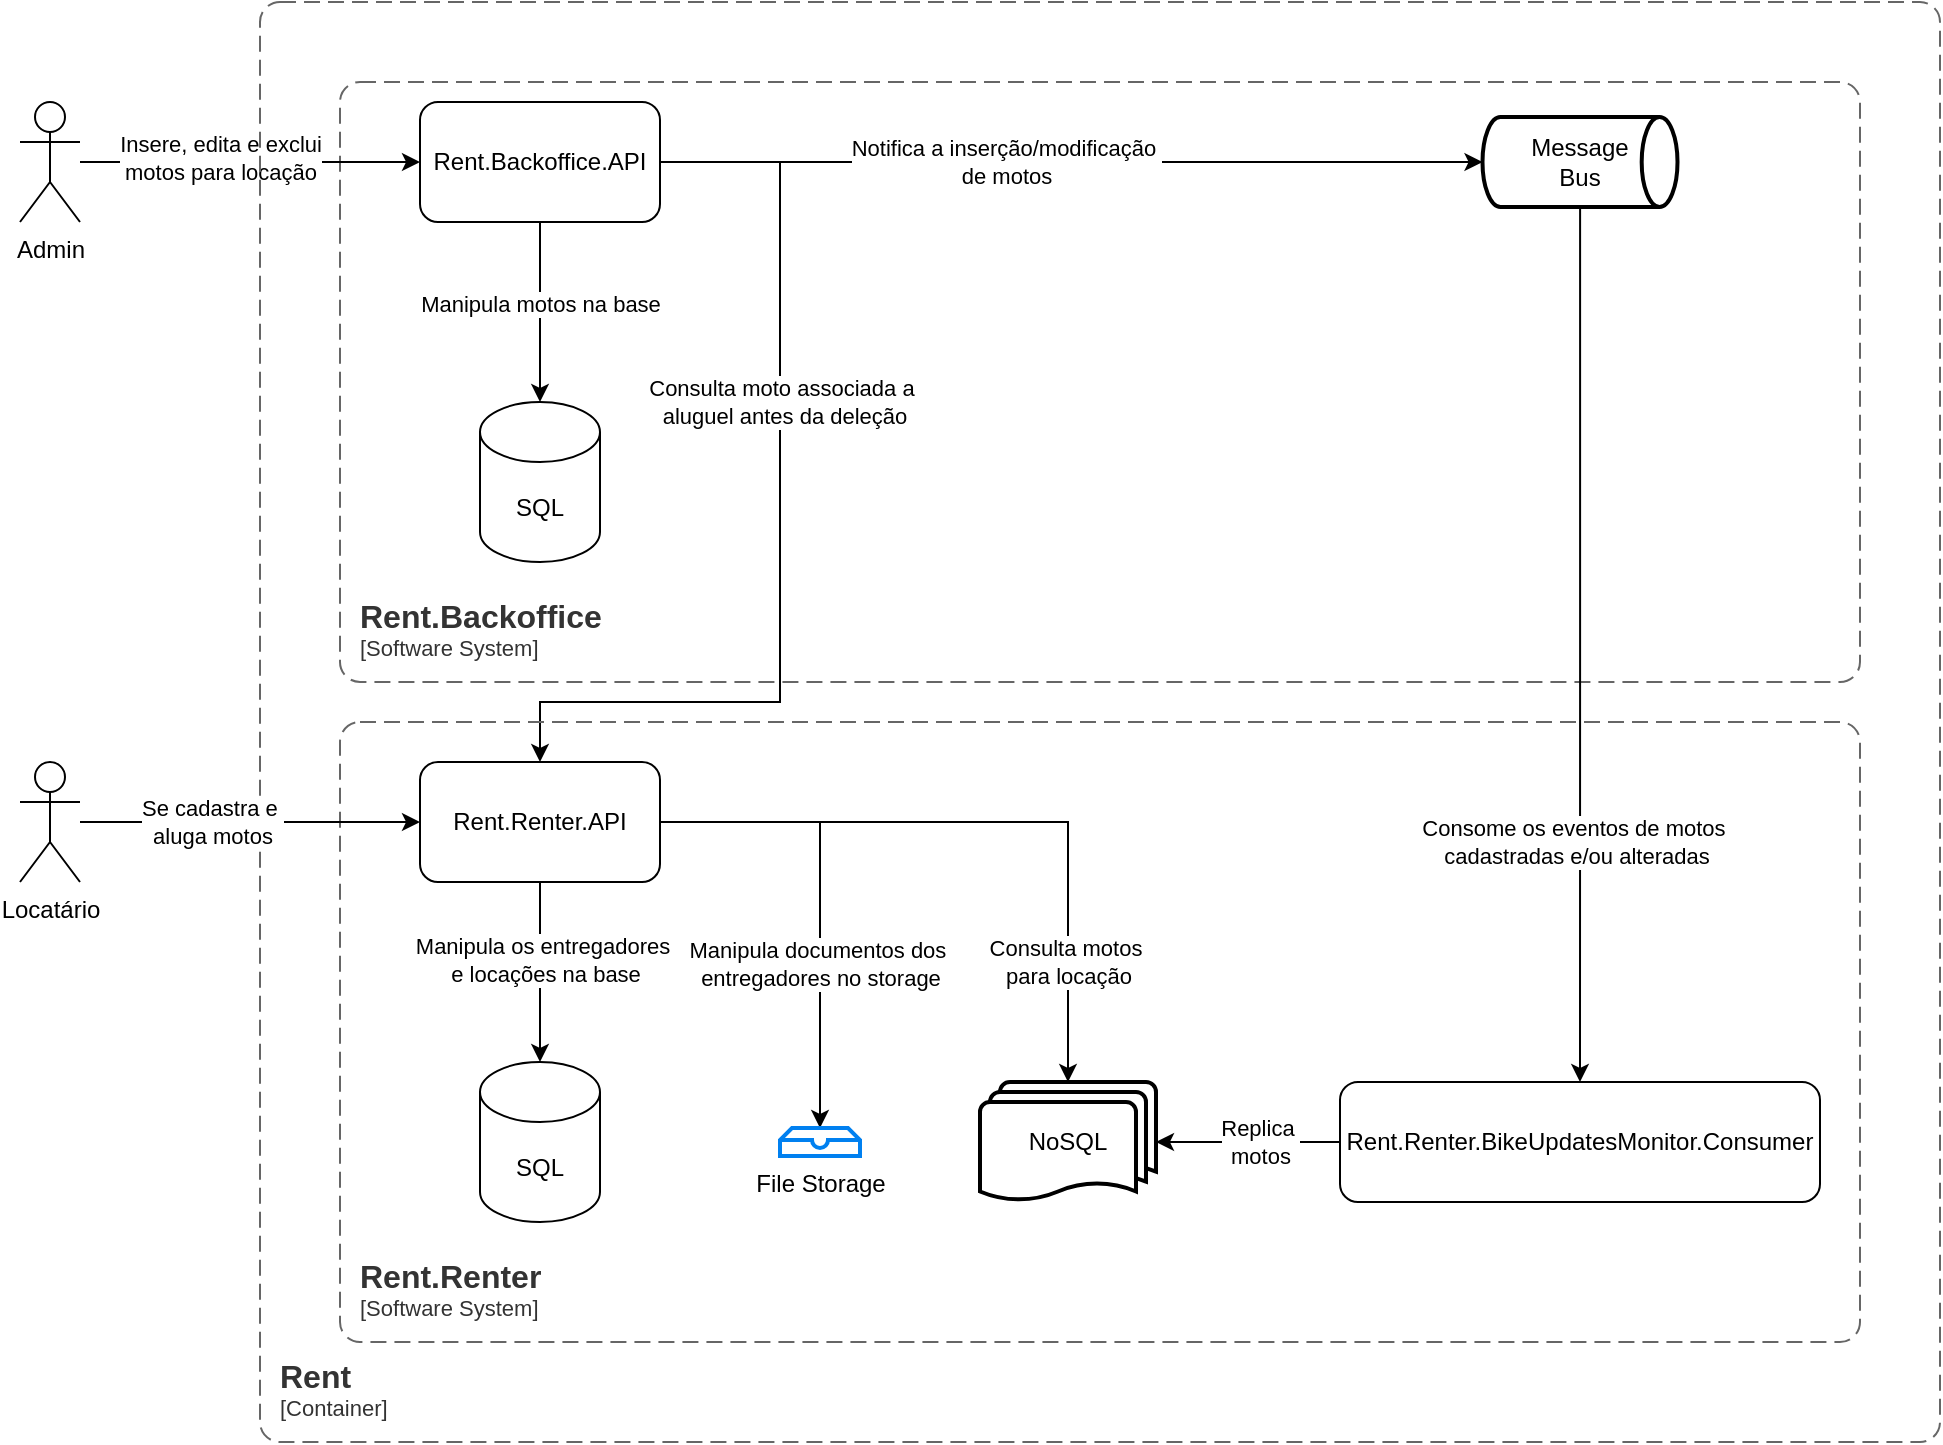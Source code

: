 <mxfile version="24.7.6">
  <diagram name="Page-1" id="7GtdEtNTiuyxuCZ7v_iz">
    <mxGraphModel dx="1183" dy="646" grid="1" gridSize="10" guides="1" tooltips="1" connect="1" arrows="1" fold="1" page="1" pageScale="1" pageWidth="850" pageHeight="1100" background="none" math="0" shadow="0">
      <root>
        <mxCell id="0" />
        <mxCell id="1" parent="0" />
        <mxCell id="5aao7QJ3LBbZlcYDRLqk-16" style="edgeStyle=orthogonalEdgeStyle;rounded=0;orthogonalLoop=1;jettySize=auto;html=1;" parent="1" source="5aao7QJ3LBbZlcYDRLqk-9" target="5aao7QJ3LBbZlcYDRLqk-14" edge="1">
          <mxGeometry relative="1" as="geometry" />
        </mxCell>
        <mxCell id="5aao7QJ3LBbZlcYDRLqk-42" value="Manipula motos na base" style="edgeLabel;html=1;align=center;verticalAlign=middle;resizable=0;points=[];" parent="5aao7QJ3LBbZlcYDRLqk-16" vertex="1" connectable="0">
          <mxGeometry x="-0.085" relative="1" as="geometry">
            <mxPoint as="offset" />
          </mxGeometry>
        </mxCell>
        <mxCell id="5aao7QJ3LBbZlcYDRLqk-74" style="edgeStyle=orthogonalEdgeStyle;rounded=0;orthogonalLoop=1;jettySize=auto;html=1;exitX=1;exitY=0.5;exitDx=0;exitDy=0;entryX=0.5;entryY=0;entryDx=0;entryDy=0;" parent="1" source="5aao7QJ3LBbZlcYDRLqk-9" target="5aao7QJ3LBbZlcYDRLqk-35" edge="1">
          <mxGeometry relative="1" as="geometry">
            <mxPoint x="390" y="420" as="targetPoint" />
            <Array as="points">
              <mxPoint x="420" y="120" />
              <mxPoint x="420" y="390" />
              <mxPoint x="300" y="390" />
            </Array>
          </mxGeometry>
        </mxCell>
        <mxCell id="5aao7QJ3LBbZlcYDRLqk-75" value="Consulta moto associada a&amp;nbsp;&lt;div&gt;aluguel antes da deleção&lt;/div&gt;" style="edgeLabel;html=1;align=center;verticalAlign=middle;resizable=0;points=[];" parent="5aao7QJ3LBbZlcYDRLqk-74" vertex="1" connectable="0">
          <mxGeometry x="-0.249" y="2" relative="1" as="geometry">
            <mxPoint as="offset" />
          </mxGeometry>
        </mxCell>
        <mxCell id="5aao7QJ3LBbZlcYDRLqk-9" value="Rent.Backoffice.API" style="rounded=1;whiteSpace=wrap;html=1;" parent="1" vertex="1">
          <mxGeometry x="240" y="90" width="120" height="60" as="geometry" />
        </mxCell>
        <object placeholders="1" c4Name="Rent.Backoffice" c4Type="SystemScopeBoundary" c4Application="Software System" label="&lt;font style=&quot;font-size: 16px&quot;&gt;&lt;b&gt;&lt;div style=&quot;text-align: left&quot;&gt;%c4Name%&lt;/div&gt;&lt;/b&gt;&lt;/font&gt;&lt;div style=&quot;text-align: left&quot;&gt;[%c4Application%]&lt;/div&gt;" id="5aao7QJ3LBbZlcYDRLqk-13">
          <mxCell style="rounded=1;fontSize=11;whiteSpace=wrap;html=1;dashed=1;arcSize=20;fillColor=none;strokeColor=#666666;fontColor=#333333;labelBackgroundColor=none;align=left;verticalAlign=bottom;labelBorderColor=none;spacingTop=0;spacing=10;dashPattern=8 4;metaEdit=1;rotatable=0;perimeter=rectanglePerimeter;noLabel=0;labelPadding=0;allowArrows=0;connectable=0;expand=0;recursiveResize=0;editable=1;pointerEvents=0;absoluteArcSize=1;points=[[0.25,0,0],[0.5,0,0],[0.75,0,0],[1,0.25,0],[1,0.5,0],[1,0.75,0],[0.75,1,0],[0.5,1,0],[0.25,1,0],[0,0.75,0],[0,0.5,0],[0,0.25,0]];" parent="1" vertex="1">
            <mxGeometry x="200" y="80" width="760" height="300" as="geometry" />
          </mxCell>
        </object>
        <mxCell id="5aao7QJ3LBbZlcYDRLqk-14" value="SQL" style="shape=cylinder3;whiteSpace=wrap;html=1;boundedLbl=1;backgroundOutline=1;size=15;" parent="1" vertex="1">
          <mxGeometry x="270" y="240" width="60" height="80" as="geometry" />
        </mxCell>
        <mxCell id="5aao7QJ3LBbZlcYDRLqk-62" style="edgeStyle=orthogonalEdgeStyle;rounded=0;orthogonalLoop=1;jettySize=auto;html=1;" parent="1" source="5aao7QJ3LBbZlcYDRLqk-15" target="5aao7QJ3LBbZlcYDRLqk-26" edge="1">
          <mxGeometry relative="1" as="geometry" />
        </mxCell>
        <mxCell id="5aao7QJ3LBbZlcYDRLqk-70" value="Consome os eventos de motos&amp;nbsp;&lt;div&gt;cadastradas e/ou alteradas&lt;/div&gt;" style="edgeLabel;html=1;align=center;verticalAlign=middle;resizable=0;points=[];" parent="5aao7QJ3LBbZlcYDRLqk-62" vertex="1" connectable="0">
          <mxGeometry x="0.448" y="-2" relative="1" as="geometry">
            <mxPoint as="offset" />
          </mxGeometry>
        </mxCell>
        <mxCell id="5aao7QJ3LBbZlcYDRLqk-15" value="Message&lt;div&gt;Bus&lt;/div&gt;" style="strokeWidth=2;html=1;shape=mxgraph.flowchart.direct_data;whiteSpace=wrap;" parent="1" vertex="1">
          <mxGeometry x="771.25" y="97.5" width="97.5" height="45" as="geometry" />
        </mxCell>
        <mxCell id="5aao7QJ3LBbZlcYDRLqk-17" value="NoSQL" style="strokeWidth=2;html=1;shape=mxgraph.flowchart.multi-document;whiteSpace=wrap;" parent="1" vertex="1">
          <mxGeometry x="520" y="580" width="88" height="60" as="geometry" />
        </mxCell>
        <mxCell id="5aao7QJ3LBbZlcYDRLqk-19" style="edgeStyle=orthogonalEdgeStyle;rounded=0;orthogonalLoop=1;jettySize=auto;html=1;entryX=0;entryY=0.5;entryDx=0;entryDy=0;" parent="1" source="5aao7QJ3LBbZlcYDRLqk-18" target="5aao7QJ3LBbZlcYDRLqk-9" edge="1">
          <mxGeometry relative="1" as="geometry" />
        </mxCell>
        <mxCell id="5aao7QJ3LBbZlcYDRLqk-21" value="Insere, edita e exclui&lt;div&gt;motos para locação&lt;/div&gt;" style="edgeLabel;html=1;align=center;verticalAlign=middle;resizable=0;points=[];" parent="5aao7QJ3LBbZlcYDRLqk-19" vertex="1" connectable="0">
          <mxGeometry x="-0.073" y="2" relative="1" as="geometry">
            <mxPoint x="-9" as="offset" />
          </mxGeometry>
        </mxCell>
        <mxCell id="5aao7QJ3LBbZlcYDRLqk-18" value="Admin" style="shape=umlActor;verticalLabelPosition=bottom;verticalAlign=top;html=1;outlineConnect=0;" parent="1" vertex="1">
          <mxGeometry x="40" y="90" width="30" height="60" as="geometry" />
        </mxCell>
        <mxCell id="5aao7QJ3LBbZlcYDRLqk-22" style="edgeStyle=orthogonalEdgeStyle;rounded=0;orthogonalLoop=1;jettySize=auto;html=1;entryX=0;entryY=0.5;entryDx=0;entryDy=0;entryPerimeter=0;" parent="1" source="5aao7QJ3LBbZlcYDRLqk-9" target="5aao7QJ3LBbZlcYDRLqk-15" edge="1">
          <mxGeometry relative="1" as="geometry" />
        </mxCell>
        <mxCell id="5aao7QJ3LBbZlcYDRLqk-23" value="Notifica a inserção/modificação&amp;nbsp;&lt;div&gt;de motos&lt;/div&gt;" style="edgeLabel;html=1;align=center;verticalAlign=middle;resizable=0;points=[];" parent="5aao7QJ3LBbZlcYDRLqk-22" vertex="1" connectable="0">
          <mxGeometry x="-0.158" relative="1" as="geometry">
            <mxPoint as="offset" />
          </mxGeometry>
        </mxCell>
        <mxCell id="5aao7QJ3LBbZlcYDRLqk-26" value="Rent.Renter.BikeUpdatesMonitor.Consumer" style="rounded=1;html=1;whiteSpace=wrap;" parent="1" vertex="1">
          <mxGeometry x="700" y="580" width="240" height="60" as="geometry" />
        </mxCell>
        <mxCell id="5aao7QJ3LBbZlcYDRLqk-41" style="edgeStyle=orthogonalEdgeStyle;rounded=0;orthogonalLoop=1;jettySize=auto;html=1;" parent="1" source="5aao7QJ3LBbZlcYDRLqk-35" target="5aao7QJ3LBbZlcYDRLqk-37" edge="1">
          <mxGeometry relative="1" as="geometry" />
        </mxCell>
        <mxCell id="5aao7QJ3LBbZlcYDRLqk-46" value="Manipula os entregadores&lt;div&gt;&amp;nbsp;e locações na base&lt;/div&gt;" style="edgeLabel;html=1;align=center;verticalAlign=middle;resizable=0;points=[];" parent="5aao7QJ3LBbZlcYDRLqk-41" vertex="1" connectable="0">
          <mxGeometry x="-0.145" y="1" relative="1" as="geometry">
            <mxPoint as="offset" />
          </mxGeometry>
        </mxCell>
        <mxCell id="5aao7QJ3LBbZlcYDRLqk-48" style="edgeStyle=orthogonalEdgeStyle;rounded=0;orthogonalLoop=1;jettySize=auto;html=1;" parent="1" source="5aao7QJ3LBbZlcYDRLqk-35" target="5aao7QJ3LBbZlcYDRLqk-47" edge="1">
          <mxGeometry relative="1" as="geometry" />
        </mxCell>
        <mxCell id="5aao7QJ3LBbZlcYDRLqk-49" value="Manipula documentos dos&amp;nbsp;&lt;div&gt;entregadores no storage&lt;/div&gt;" style="edgeLabel;html=1;align=center;verticalAlign=middle;resizable=0;points=[];" parent="5aao7QJ3LBbZlcYDRLqk-48" vertex="1" connectable="0">
          <mxGeometry x="0.136" y="1" relative="1" as="geometry">
            <mxPoint x="-1" y="18" as="offset" />
          </mxGeometry>
        </mxCell>
        <mxCell id="5aao7QJ3LBbZlcYDRLqk-66" style="edgeStyle=orthogonalEdgeStyle;rounded=0;orthogonalLoop=1;jettySize=auto;html=1;" parent="1" source="5aao7QJ3LBbZlcYDRLqk-35" target="5aao7QJ3LBbZlcYDRLqk-17" edge="1">
          <mxGeometry relative="1" as="geometry" />
        </mxCell>
        <mxCell id="5aao7QJ3LBbZlcYDRLqk-67" value="Consulta motos&amp;nbsp;&lt;div&gt;para locação&lt;/div&gt;" style="edgeLabel;html=1;align=center;verticalAlign=middle;resizable=0;points=[];" parent="5aao7QJ3LBbZlcYDRLqk-66" vertex="1" connectable="0">
          <mxGeometry x="0.564" relative="1" as="geometry">
            <mxPoint y="13" as="offset" />
          </mxGeometry>
        </mxCell>
        <mxCell id="5aao7QJ3LBbZlcYDRLqk-35" value="Rent.Renter.&lt;span style=&quot;background-color: initial;&quot;&gt;API&lt;/span&gt;" style="rounded=1;whiteSpace=wrap;html=1;" parent="1" vertex="1">
          <mxGeometry x="240" y="420" width="120" height="60" as="geometry" />
        </mxCell>
        <mxCell id="5aao7QJ3LBbZlcYDRLqk-37" value="SQL" style="shape=cylinder3;whiteSpace=wrap;html=1;boundedLbl=1;backgroundOutline=1;size=15;" parent="1" vertex="1">
          <mxGeometry x="270" y="570" width="60" height="80" as="geometry" />
        </mxCell>
        <object placeholders="1" c4Name="Rent" c4Type="ContainerScopeBoundary" c4Application="Container" label="&lt;font style=&quot;font-size: 16px&quot;&gt;&lt;b&gt;&lt;div style=&quot;text-align: left&quot;&gt;%c4Name%&lt;/div&gt;&lt;/b&gt;&lt;/font&gt;&lt;div style=&quot;text-align: left&quot;&gt;[%c4Application%]&lt;/div&gt;" id="5aao7QJ3LBbZlcYDRLqk-39">
          <mxCell style="rounded=1;fontSize=11;whiteSpace=wrap;html=1;dashed=1;arcSize=20;fillColor=none;strokeColor=#666666;fontColor=#333333;labelBackgroundColor=none;align=left;verticalAlign=bottom;labelBorderColor=none;spacingTop=0;spacing=10;dashPattern=8 4;metaEdit=1;rotatable=0;perimeter=rectanglePerimeter;noLabel=0;labelPadding=0;allowArrows=0;connectable=0;expand=0;recursiveResize=0;editable=1;pointerEvents=0;absoluteArcSize=1;points=[[0.25,0,0],[0.5,0,0],[0.75,0,0],[1,0.25,0],[1,0.5,0],[1,0.75,0],[0.75,1,0],[0.5,1,0],[0.25,1,0],[0,0.75,0],[0,0.5,0],[0,0.25,0]];" parent="1" vertex="1">
            <mxGeometry x="160" y="40" width="840" height="720" as="geometry" />
          </mxCell>
        </object>
        <object placeholders="1" c4Name="Rent.Renter" c4Type="SystemScopeBoundary" c4Application="Software System" label="&lt;font style=&quot;font-size: 16px&quot;&gt;&lt;b&gt;&lt;div style=&quot;text-align: left&quot;&gt;%c4Name%&lt;/div&gt;&lt;/b&gt;&lt;/font&gt;&lt;div style=&quot;text-align: left&quot;&gt;[%c4Application%]&lt;/div&gt;" id="5aao7QJ3LBbZlcYDRLqk-40">
          <mxCell style="rounded=1;fontSize=11;whiteSpace=wrap;html=1;dashed=1;arcSize=20;fillColor=none;strokeColor=#666666;fontColor=#333333;labelBackgroundColor=none;align=left;verticalAlign=bottom;labelBorderColor=none;spacingTop=0;spacing=10;dashPattern=8 4;metaEdit=1;rotatable=0;perimeter=rectanglePerimeter;noLabel=0;labelPadding=0;allowArrows=0;connectable=0;expand=0;recursiveResize=0;editable=1;pointerEvents=0;absoluteArcSize=1;points=[[0.25,0,0],[0.5,0,0],[0.75,0,0],[1,0.25,0],[1,0.5,0],[1,0.75,0],[0.75,1,0],[0.5,1,0],[0.25,1,0],[0,0.75,0],[0,0.5,0],[0,0.25,0]];" parent="1" vertex="1">
            <mxGeometry x="200" y="400" width="760" height="310" as="geometry" />
          </mxCell>
        </object>
        <mxCell id="5aao7QJ3LBbZlcYDRLqk-44" style="edgeStyle=orthogonalEdgeStyle;rounded=0;orthogonalLoop=1;jettySize=auto;html=1;" parent="1" source="5aao7QJ3LBbZlcYDRLqk-43" target="5aao7QJ3LBbZlcYDRLqk-35" edge="1">
          <mxGeometry relative="1" as="geometry" />
        </mxCell>
        <mxCell id="5aao7QJ3LBbZlcYDRLqk-45" value="Se cadastra e&amp;nbsp;&lt;div&gt;aluga motos&lt;/div&gt;" style="edgeLabel;html=1;align=center;verticalAlign=middle;resizable=0;points=[];" parent="5aao7QJ3LBbZlcYDRLqk-44" vertex="1" connectable="0">
          <mxGeometry x="-0.231" relative="1" as="geometry">
            <mxPoint as="offset" />
          </mxGeometry>
        </mxCell>
        <mxCell id="5aao7QJ3LBbZlcYDRLqk-43" value="Locatário" style="shape=umlActor;verticalLabelPosition=bottom;verticalAlign=top;html=1;outlineConnect=0;" parent="1" vertex="1">
          <mxGeometry x="40" y="420" width="30" height="60" as="geometry" />
        </mxCell>
        <mxCell id="5aao7QJ3LBbZlcYDRLqk-47" value="File Storage" style="html=1;verticalLabelPosition=bottom;align=center;labelBackgroundColor=#ffffff;verticalAlign=top;strokeWidth=2;strokeColor=#0080F0;shadow=0;dashed=0;shape=mxgraph.ios7.icons.storage;" parent="1" vertex="1">
          <mxGeometry x="420" y="603" width="40" height="14" as="geometry" />
        </mxCell>
        <mxCell id="5aao7QJ3LBbZlcYDRLqk-71" style="edgeStyle=orthogonalEdgeStyle;rounded=0;orthogonalLoop=1;jettySize=auto;html=1;entryX=1;entryY=0.5;entryDx=0;entryDy=0;entryPerimeter=0;" parent="1" source="5aao7QJ3LBbZlcYDRLqk-26" target="5aao7QJ3LBbZlcYDRLqk-17" edge="1">
          <mxGeometry relative="1" as="geometry" />
        </mxCell>
        <mxCell id="5aao7QJ3LBbZlcYDRLqk-72" value="Replica&amp;nbsp;&lt;div&gt;motos&lt;/div&gt;" style="edgeLabel;html=1;align=center;verticalAlign=middle;resizable=0;points=[];" parent="5aao7QJ3LBbZlcYDRLqk-71" vertex="1" connectable="0">
          <mxGeometry x="0.17" y="3" relative="1" as="geometry">
            <mxPoint x="14" y="-3" as="offset" />
          </mxGeometry>
        </mxCell>
      </root>
    </mxGraphModel>
  </diagram>
</mxfile>
